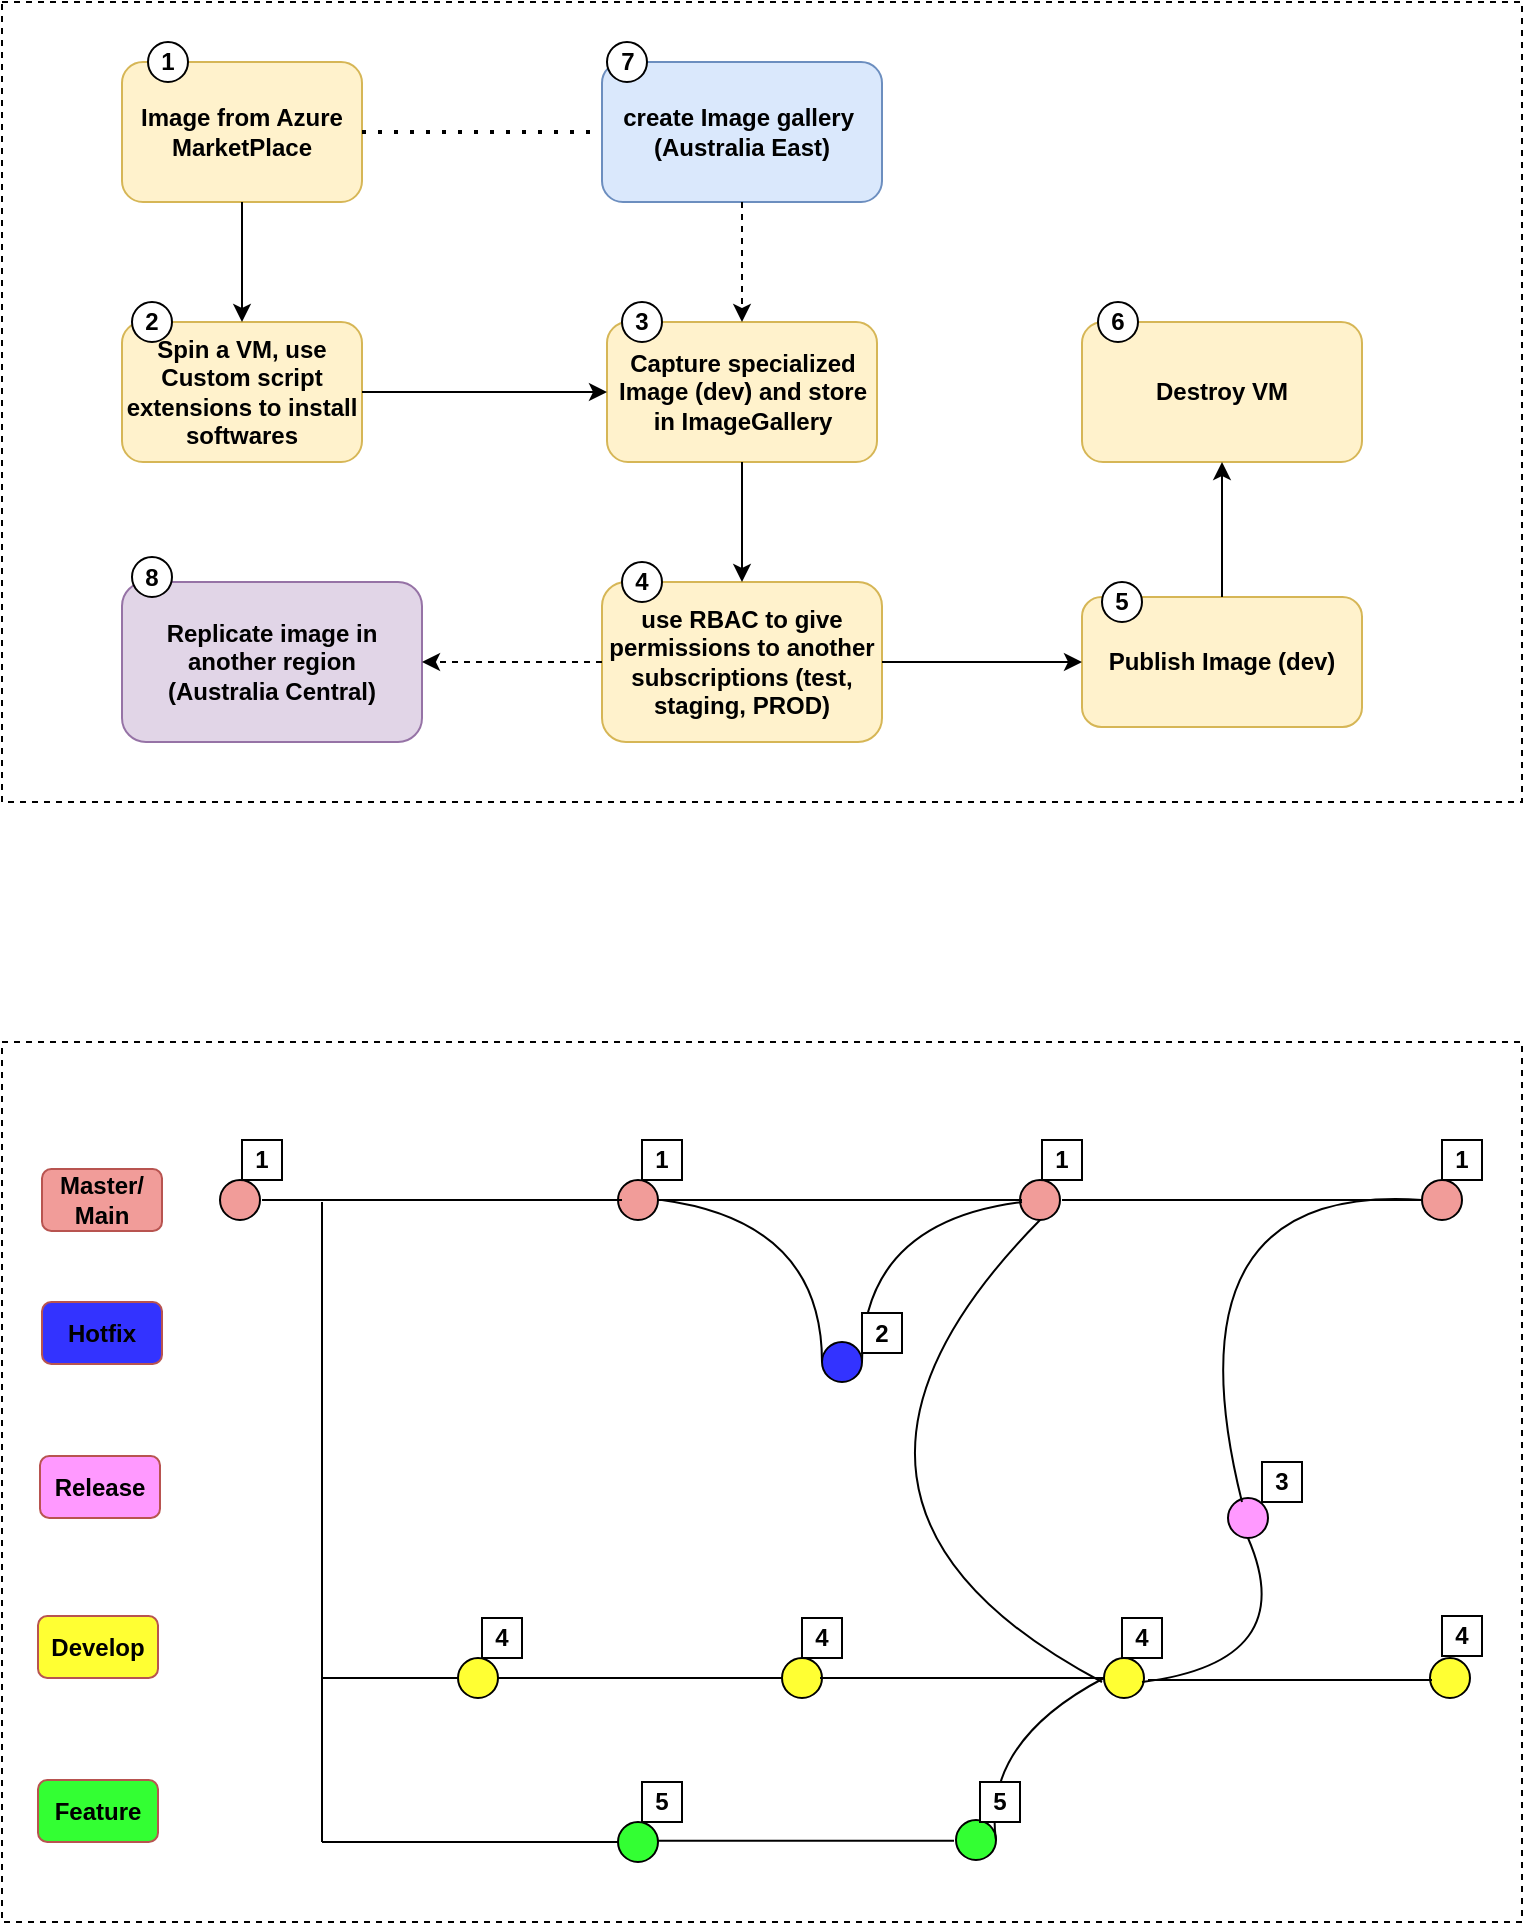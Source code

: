 <mxfile version="20.0.3" type="device"><diagram id="jpl0zMGeiOH93VDaK-WA" name="Page-1"><mxGraphModel dx="1043" dy="571" grid="1" gridSize="10" guides="1" tooltips="1" connect="1" arrows="1" fold="1" page="1" pageScale="1" pageWidth="850" pageHeight="1100" math="0" shadow="0"><root><mxCell id="0"/><mxCell id="1" parent="0"/><mxCell id="XXYKKch8qhdl0U5ma4gg-126" value="" style="group" parent="1" vertex="1" connectable="0"><mxGeometry x="40" y="40" width="760" height="400" as="geometry"/></mxCell><mxCell id="XXYKKch8qhdl0U5ma4gg-1" value="" style="rounded=0;whiteSpace=wrap;html=1;dashed=1;" parent="XXYKKch8qhdl0U5ma4gg-126" vertex="1"><mxGeometry width="760" height="400" as="geometry"/></mxCell><mxCell id="XXYKKch8qhdl0U5ma4gg-2" value="&lt;b&gt;Image from Azure MarketPlace&lt;/b&gt;" style="rounded=1;whiteSpace=wrap;html=1;fillColor=#fff2cc;strokeColor=#d6b656;" parent="XXYKKch8qhdl0U5ma4gg-126" vertex="1"><mxGeometry x="60" y="30" width="120" height="70" as="geometry"/></mxCell><mxCell id="XXYKKch8qhdl0U5ma4gg-3" value="&lt;b&gt;Spin a VM, use Custom script extensions to install softwares&lt;/b&gt;" style="rounded=1;whiteSpace=wrap;html=1;fillColor=#fff2cc;strokeColor=#d6b656;" parent="XXYKKch8qhdl0U5ma4gg-126" vertex="1"><mxGeometry x="60" y="160" width="120" height="70" as="geometry"/></mxCell><mxCell id="XXYKKch8qhdl0U5ma4gg-5" value="&lt;b&gt;Capture specialized Image (dev) and store in ImageGallery&lt;/b&gt;" style="rounded=1;whiteSpace=wrap;html=1;fillColor=#fff2cc;strokeColor=#d6b656;" parent="XXYKKch8qhdl0U5ma4gg-126" vertex="1"><mxGeometry x="302.5" y="160" width="135" height="70" as="geometry"/></mxCell><mxCell id="XXYKKch8qhdl0U5ma4gg-7" value="&lt;b&gt;create Image gallery&amp;nbsp; (Australia East)&lt;/b&gt;" style="rounded=1;whiteSpace=wrap;html=1;fillColor=#dae8fc;strokeColor=#6c8ebf;" parent="XXYKKch8qhdl0U5ma4gg-126" vertex="1"><mxGeometry x="300" y="30" width="140" height="70" as="geometry"/></mxCell><mxCell id="XXYKKch8qhdl0U5ma4gg-9" value="&lt;b&gt;use RBAC to give permissions to another subscriptions (test, staging, PROD)&lt;/b&gt;" style="rounded=1;whiteSpace=wrap;html=1;fillColor=#fff2cc;strokeColor=#d6b656;" parent="XXYKKch8qhdl0U5ma4gg-126" vertex="1"><mxGeometry x="300" y="290" width="140" height="80" as="geometry"/></mxCell><mxCell id="XXYKKch8qhdl0U5ma4gg-11" value="&lt;b&gt;Publish Image (dev)&lt;/b&gt;" style="rounded=1;whiteSpace=wrap;html=1;fillColor=#fff2cc;strokeColor=#d6b656;" parent="XXYKKch8qhdl0U5ma4gg-126" vertex="1"><mxGeometry x="540" y="297.5" width="140" height="65" as="geometry"/></mxCell><mxCell id="XXYKKch8qhdl0U5ma4gg-12" value="&lt;b&gt;Replicate image in another region &lt;br&gt;(Australia Central)&lt;/b&gt;" style="rounded=1;whiteSpace=wrap;html=1;fillColor=#e1d5e7;strokeColor=#9673a6;" parent="XXYKKch8qhdl0U5ma4gg-126" vertex="1"><mxGeometry x="60" y="290" width="150" height="80" as="geometry"/></mxCell><mxCell id="XXYKKch8qhdl0U5ma4gg-17" value="" style="endArrow=classic;html=1;rounded=0;exitX=0.5;exitY=1;exitDx=0;exitDy=0;entryX=0.5;entryY=0;entryDx=0;entryDy=0;" parent="XXYKKch8qhdl0U5ma4gg-126" source="XXYKKch8qhdl0U5ma4gg-2" target="XXYKKch8qhdl0U5ma4gg-3" edge="1"><mxGeometry width="50" height="50" relative="1" as="geometry"><mxPoint x="330" y="170" as="sourcePoint"/><mxPoint x="380" y="120" as="targetPoint"/></mxGeometry></mxCell><mxCell id="XXYKKch8qhdl0U5ma4gg-18" value="" style="endArrow=classic;html=1;rounded=0;exitX=1;exitY=0.5;exitDx=0;exitDy=0;entryX=0;entryY=0.5;entryDx=0;entryDy=0;" parent="XXYKKch8qhdl0U5ma4gg-126" source="XXYKKch8qhdl0U5ma4gg-3" target="XXYKKch8qhdl0U5ma4gg-5" edge="1"><mxGeometry width="50" height="50" relative="1" as="geometry"><mxPoint x="330" y="170" as="sourcePoint"/><mxPoint x="380" y="120" as="targetPoint"/></mxGeometry></mxCell><mxCell id="XXYKKch8qhdl0U5ma4gg-19" value="" style="endArrow=classic;html=1;rounded=0;entryX=0.5;entryY=0;entryDx=0;entryDy=0;exitX=0.5;exitY=1;exitDx=0;exitDy=0;dashed=1;" parent="XXYKKch8qhdl0U5ma4gg-126" source="XXYKKch8qhdl0U5ma4gg-7" target="XXYKKch8qhdl0U5ma4gg-5" edge="1"><mxGeometry width="50" height="50" relative="1" as="geometry"><mxPoint x="330" y="170" as="sourcePoint"/><mxPoint x="380" y="120" as="targetPoint"/></mxGeometry></mxCell><mxCell id="XXYKKch8qhdl0U5ma4gg-21" value="" style="endArrow=classic;html=1;rounded=0;exitX=0.5;exitY=1;exitDx=0;exitDy=0;" parent="XXYKKch8qhdl0U5ma4gg-126" source="XXYKKch8qhdl0U5ma4gg-5" target="XXYKKch8qhdl0U5ma4gg-9" edge="1"><mxGeometry width="50" height="50" relative="1" as="geometry"><mxPoint x="330" y="160" as="sourcePoint"/><mxPoint x="380" y="110" as="targetPoint"/></mxGeometry></mxCell><mxCell id="XXYKKch8qhdl0U5ma4gg-22" value="" style="endArrow=classic;html=1;rounded=0;exitX=0;exitY=0.5;exitDx=0;exitDy=0;entryX=1;entryY=0.5;entryDx=0;entryDy=0;dashed=1;" parent="XXYKKch8qhdl0U5ma4gg-126" source="XXYKKch8qhdl0U5ma4gg-9" target="XXYKKch8qhdl0U5ma4gg-12" edge="1"><mxGeometry width="50" height="50" relative="1" as="geometry"><mxPoint x="327.5" y="240" as="sourcePoint"/><mxPoint x="480" y="320" as="targetPoint"/></mxGeometry></mxCell><mxCell id="XXYKKch8qhdl0U5ma4gg-25" value="&lt;b&gt;Destroy VM&lt;/b&gt;" style="rounded=1;whiteSpace=wrap;html=1;fillColor=#fff2cc;strokeColor=#d6b656;" parent="XXYKKch8qhdl0U5ma4gg-126" vertex="1"><mxGeometry x="540" y="160" width="140" height="70" as="geometry"/></mxCell><mxCell id="XXYKKch8qhdl0U5ma4gg-27" value="" style="endArrow=classic;html=1;rounded=0;exitX=0.5;exitY=0;exitDx=0;exitDy=0;entryX=0.5;entryY=1;entryDx=0;entryDy=0;" parent="XXYKKch8qhdl0U5ma4gg-126" source="XXYKKch8qhdl0U5ma4gg-11" target="XXYKKch8qhdl0U5ma4gg-25" edge="1"><mxGeometry width="50" height="50" relative="1" as="geometry"><mxPoint x="549" y="189" as="sourcePoint"/><mxPoint x="619" y="189" as="targetPoint"/></mxGeometry></mxCell><mxCell id="XXYKKch8qhdl0U5ma4gg-29" value="" style="endArrow=classic;html=1;rounded=0;exitX=1;exitY=0.5;exitDx=0;exitDy=0;" parent="XXYKKch8qhdl0U5ma4gg-126" source="XXYKKch8qhdl0U5ma4gg-9" target="XXYKKch8qhdl0U5ma4gg-11" edge="1"><mxGeometry width="50" height="50" relative="1" as="geometry"><mxPoint x="559" y="199" as="sourcePoint"/><mxPoint x="610" y="200" as="targetPoint"/></mxGeometry></mxCell><mxCell id="XXYKKch8qhdl0U5ma4gg-30" value="" style="endArrow=none;dashed=1;html=1;dashPattern=1 3;strokeWidth=2;rounded=0;exitX=1;exitY=0.5;exitDx=0;exitDy=0;" parent="XXYKKch8qhdl0U5ma4gg-126" source="XXYKKch8qhdl0U5ma4gg-2" target="XXYKKch8qhdl0U5ma4gg-7" edge="1"><mxGeometry width="50" height="50" relative="1" as="geometry"><mxPoint x="330" y="260" as="sourcePoint"/><mxPoint x="380" y="210" as="targetPoint"/></mxGeometry></mxCell><mxCell id="vHMFxu28jKsUWPcoGD1e-5" value="&lt;b&gt;1&lt;/b&gt;" style="ellipse;whiteSpace=wrap;html=1;aspect=fixed;" vertex="1" parent="XXYKKch8qhdl0U5ma4gg-126"><mxGeometry x="73" y="20" width="20" height="20" as="geometry"/></mxCell><mxCell id="vHMFxu28jKsUWPcoGD1e-7" value="&lt;b&gt;2&lt;/b&gt;" style="ellipse;whiteSpace=wrap;html=1;aspect=fixed;" vertex="1" parent="XXYKKch8qhdl0U5ma4gg-126"><mxGeometry x="65" y="150" width="20" height="20" as="geometry"/></mxCell><mxCell id="vHMFxu28jKsUWPcoGD1e-9" value="&lt;b&gt;7&lt;/b&gt;" style="ellipse;whiteSpace=wrap;html=1;aspect=fixed;" vertex="1" parent="XXYKKch8qhdl0U5ma4gg-126"><mxGeometry x="302.5" y="20" width="20" height="20" as="geometry"/></mxCell><mxCell id="vHMFxu28jKsUWPcoGD1e-10" value="&lt;b&gt;3&lt;/b&gt;" style="ellipse;whiteSpace=wrap;html=1;aspect=fixed;" vertex="1" parent="XXYKKch8qhdl0U5ma4gg-126"><mxGeometry x="310" y="150" width="20" height="20" as="geometry"/></mxCell><mxCell id="vHMFxu28jKsUWPcoGD1e-11" value="&lt;b&gt;4&lt;/b&gt;" style="ellipse;whiteSpace=wrap;html=1;aspect=fixed;" vertex="1" parent="XXYKKch8qhdl0U5ma4gg-126"><mxGeometry x="310" y="280" width="20" height="20" as="geometry"/></mxCell><mxCell id="vHMFxu28jKsUWPcoGD1e-12" value="&lt;b&gt;8&lt;/b&gt;" style="ellipse;whiteSpace=wrap;html=1;aspect=fixed;" vertex="1" parent="XXYKKch8qhdl0U5ma4gg-126"><mxGeometry x="65" y="277.5" width="20" height="20" as="geometry"/></mxCell><mxCell id="vHMFxu28jKsUWPcoGD1e-13" value="&lt;b&gt;5&lt;/b&gt;" style="ellipse;whiteSpace=wrap;html=1;aspect=fixed;" vertex="1" parent="XXYKKch8qhdl0U5ma4gg-126"><mxGeometry x="550" y="290" width="20" height="20" as="geometry"/></mxCell><mxCell id="vHMFxu28jKsUWPcoGD1e-15" value="&lt;b&gt;6&lt;/b&gt;" style="ellipse;whiteSpace=wrap;html=1;aspect=fixed;" vertex="1" parent="XXYKKch8qhdl0U5ma4gg-126"><mxGeometry x="548" y="150" width="20" height="20" as="geometry"/></mxCell><mxCell id="XXYKKch8qhdl0U5ma4gg-127" value="" style="group" parent="1" vertex="1" connectable="0"><mxGeometry x="40" y="560" width="760" height="440" as="geometry"/></mxCell><mxCell id="XXYKKch8qhdl0U5ma4gg-55" value="" style="endArrow=none;html=1;exitX=0;exitY=0.5;exitDx=0;exitDy=0;rounded=1;startArrow=none;" parent="XXYKKch8qhdl0U5ma4gg-127" source="XXYKKch8qhdl0U5ma4gg-33" edge="1"><mxGeometry width="50" height="50" relative="1" as="geometry"><mxPoint x="60" y="170" as="sourcePoint"/><mxPoint x="110" y="80" as="targetPoint"/><Array as="points"/></mxGeometry></mxCell><mxCell id="XXYKKch8qhdl0U5ma4gg-33" value="" style="ellipse;whiteSpace=wrap;html=1;aspect=fixed;fillColor=#F19C99;" parent="XXYKKch8qhdl0U5ma4gg-127" vertex="1"><mxGeometry x="109" y="69" width="20" height="20" as="geometry"/></mxCell><mxCell id="XXYKKch8qhdl0U5ma4gg-80" value="" style="ellipse;whiteSpace=wrap;html=1;aspect=fixed;fillColor=#F19C99;" parent="XXYKKch8qhdl0U5ma4gg-127" vertex="1"><mxGeometry x="308" y="69" width="20" height="20" as="geometry"/></mxCell><mxCell id="XXYKKch8qhdl0U5ma4gg-82" value="" style="ellipse;whiteSpace=wrap;html=1;aspect=fixed;fillColor=#F19C99;" parent="XXYKKch8qhdl0U5ma4gg-127" vertex="1"><mxGeometry x="509" y="69" width="20" height="20" as="geometry"/></mxCell><mxCell id="XXYKKch8qhdl0U5ma4gg-71" value="" style="endArrow=none;html=1;rounded=0;entryX=1;entryY=0.5;entryDx=0;entryDy=0;startArrow=none;" parent="XXYKKch8qhdl0U5ma4gg-127" target="XXYKKch8qhdl0U5ma4gg-80" edge="1"><mxGeometry width="50" height="50" relative="1" as="geometry"><mxPoint x="510" y="79" as="sourcePoint"/><mxPoint x="474" y="79" as="targetPoint"/></mxGeometry></mxCell><mxCell id="XXYKKch8qhdl0U5ma4gg-84" value="" style="endArrow=none;html=1;rounded=0;exitX=1;exitY=0.5;exitDx=0;exitDy=0;entryX=0;entryY=0.5;entryDx=0;entryDy=0;startArrow=none;" parent="XXYKKch8qhdl0U5ma4gg-127" source="XXYKKch8qhdl0U5ma4gg-85" edge="1"><mxGeometry width="50" height="50" relative="1" as="geometry"><mxPoint x="525" y="78.67" as="sourcePoint"/><mxPoint x="730" y="78.67" as="targetPoint"/></mxGeometry></mxCell><mxCell id="XXYKKch8qhdl0U5ma4gg-87" value="" style="endArrow=none;html=1;rounded=0;" parent="XXYKKch8qhdl0U5ma4gg-127" edge="1"><mxGeometry width="50" height="50" relative="1" as="geometry"><mxPoint x="130" y="79" as="sourcePoint"/><mxPoint x="310" y="79" as="targetPoint"/></mxGeometry></mxCell><mxCell id="XXYKKch8qhdl0U5ma4gg-85" value="" style="ellipse;whiteSpace=wrap;html=1;aspect=fixed;fillColor=#F19C99;" parent="XXYKKch8qhdl0U5ma4gg-127" vertex="1"><mxGeometry x="710" y="69" width="20" height="20" as="geometry"/></mxCell><mxCell id="XXYKKch8qhdl0U5ma4gg-88" value="" style="endArrow=none;html=1;rounded=0;entryX=0;entryY=0.5;entryDx=0;entryDy=0;" parent="XXYKKch8qhdl0U5ma4gg-127" target="XXYKKch8qhdl0U5ma4gg-85" edge="1"><mxGeometry width="50" height="50" relative="1" as="geometry"><mxPoint x="530" y="79" as="sourcePoint"/><mxPoint x="730" y="78.67" as="targetPoint"/></mxGeometry></mxCell><mxCell id="XXYKKch8qhdl0U5ma4gg-90" value="&lt;b&gt;&lt;br&gt;Master/&lt;br&gt;Main&lt;br&gt;&lt;br&gt;&lt;/b&gt;" style="rounded=1;whiteSpace=wrap;html=1;fillColor=#F19C99;strokeColor=#b85450;" parent="XXYKKch8qhdl0U5ma4gg-127" vertex="1"><mxGeometry x="20" y="63.5" width="60" height="31" as="geometry"/></mxCell><mxCell id="XXYKKch8qhdl0U5ma4gg-91" value="&lt;b&gt;Hotfix&lt;/b&gt;" style="rounded=1;whiteSpace=wrap;html=1;fillColor=#3333FF;strokeColor=#b85450;" parent="XXYKKch8qhdl0U5ma4gg-127" vertex="1"><mxGeometry x="20" y="130" width="60" height="31" as="geometry"/></mxCell><mxCell id="XXYKKch8qhdl0U5ma4gg-92" value="" style="ellipse;whiteSpace=wrap;html=1;aspect=fixed;fillColor=#3333FF;" parent="XXYKKch8qhdl0U5ma4gg-127" vertex="1"><mxGeometry x="410" y="150" width="20" height="20" as="geometry"/></mxCell><mxCell id="XXYKKch8qhdl0U5ma4gg-94" value="" style="endArrow=none;html=1;exitX=0;exitY=0.5;exitDx=0;exitDy=0;curved=1;" parent="XXYKKch8qhdl0U5ma4gg-127" source="XXYKKch8qhdl0U5ma4gg-92" edge="1"><mxGeometry width="50" height="50" relative="1" as="geometry"><mxPoint x="330" y="280" as="sourcePoint"/><mxPoint x="330" y="79" as="targetPoint"/><Array as="points"><mxPoint x="410" y="90"/></Array></mxGeometry></mxCell><mxCell id="XXYKKch8qhdl0U5ma4gg-95" value="" style="endArrow=none;html=1;exitX=1;exitY=0.5;exitDx=0;exitDy=0;curved=1;" parent="XXYKKch8qhdl0U5ma4gg-127" source="XXYKKch8qhdl0U5ma4gg-92" edge="1"><mxGeometry width="50" height="50" relative="1" as="geometry"><mxPoint x="330" y="280" as="sourcePoint"/><mxPoint x="510" y="80" as="targetPoint"/><Array as="points"><mxPoint x="430" y="90"/></Array></mxGeometry></mxCell><mxCell id="XXYKKch8qhdl0U5ma4gg-97" value="&lt;b&gt;Release&lt;/b&gt;" style="rounded=1;whiteSpace=wrap;html=1;fillColor=#FF99FF;strokeColor=#b85450;" parent="XXYKKch8qhdl0U5ma4gg-127" vertex="1"><mxGeometry x="19" y="207" width="60" height="31" as="geometry"/></mxCell><mxCell id="XXYKKch8qhdl0U5ma4gg-98" value="" style="ellipse;whiteSpace=wrap;html=1;aspect=fixed;fillColor=#FFFF33;" parent="XXYKKch8qhdl0U5ma4gg-127" vertex="1"><mxGeometry x="390" y="308" width="20" height="20" as="geometry"/></mxCell><mxCell id="XXYKKch8qhdl0U5ma4gg-99" value="" style="ellipse;whiteSpace=wrap;html=1;aspect=fixed;fillColor=#FF99FF;" parent="XXYKKch8qhdl0U5ma4gg-127" vertex="1"><mxGeometry x="613" y="228" width="20" height="20" as="geometry"/></mxCell><mxCell id="XXYKKch8qhdl0U5ma4gg-100" value="" style="ellipse;whiteSpace=wrap;html=1;aspect=fixed;fillColor=#FFFF33;" parent="XXYKKch8qhdl0U5ma4gg-127" vertex="1"><mxGeometry x="714" y="308" width="20" height="20" as="geometry"/></mxCell><mxCell id="XXYKKch8qhdl0U5ma4gg-101" value="&lt;b&gt;Feature&lt;/b&gt;" style="rounded=1;whiteSpace=wrap;html=1;fillColor=#33FF33;strokeColor=#b85450;" parent="XXYKKch8qhdl0U5ma4gg-127" vertex="1"><mxGeometry x="18" y="369" width="60" height="31" as="geometry"/></mxCell><mxCell id="XXYKKch8qhdl0U5ma4gg-102" value="&lt;b&gt;Develop&lt;/b&gt;" style="rounded=1;whiteSpace=wrap;html=1;fillColor=#FFFF33;strokeColor=#b85450;" parent="XXYKKch8qhdl0U5ma4gg-127" vertex="1"><mxGeometry x="18" y="287" width="60" height="31" as="geometry"/></mxCell><mxCell id="XXYKKch8qhdl0U5ma4gg-104" value="" style="ellipse;whiteSpace=wrap;html=1;aspect=fixed;fillColor=#FFFF33;" parent="XXYKKch8qhdl0U5ma4gg-127" vertex="1"><mxGeometry x="228" y="308" width="20" height="20" as="geometry"/></mxCell><mxCell id="XXYKKch8qhdl0U5ma4gg-105" value="" style="ellipse;whiteSpace=wrap;html=1;aspect=fixed;fillColor=#FFFF33;" parent="XXYKKch8qhdl0U5ma4gg-127" vertex="1"><mxGeometry x="551" y="308" width="20" height="20" as="geometry"/></mxCell><mxCell id="XXYKKch8qhdl0U5ma4gg-106" value="" style="endArrow=none;html=1;rounded=0;exitX=1;exitY=0.5;exitDx=0;exitDy=0;entryX=0;entryY=0.5;entryDx=0;entryDy=0;" parent="XXYKKch8qhdl0U5ma4gg-127" source="XXYKKch8qhdl0U5ma4gg-104" target="XXYKKch8qhdl0U5ma4gg-98" edge="1"><mxGeometry width="50" height="50" relative="1" as="geometry"><mxPoint x="330" y="280" as="sourcePoint"/><mxPoint x="380" y="230" as="targetPoint"/></mxGeometry></mxCell><mxCell id="XXYKKch8qhdl0U5ma4gg-107" value="" style="endArrow=none;html=1;rounded=0;exitX=1;exitY=0.5;exitDx=0;exitDy=0;entryX=0;entryY=0.5;entryDx=0;entryDy=0;" parent="XXYKKch8qhdl0U5ma4gg-127" edge="1"><mxGeometry width="50" height="50" relative="1" as="geometry"><mxPoint x="409" y="318" as="sourcePoint"/><mxPoint x="551" y="318" as="targetPoint"/></mxGeometry></mxCell><mxCell id="XXYKKch8qhdl0U5ma4gg-108" value="" style="endArrow=none;html=1;rounded=0;exitX=1;exitY=0.5;exitDx=0;exitDy=0;entryX=0;entryY=0.5;entryDx=0;entryDy=0;" parent="XXYKKch8qhdl0U5ma4gg-127" edge="1"><mxGeometry width="50" height="50" relative="1" as="geometry"><mxPoint x="573" y="319" as="sourcePoint"/><mxPoint x="715" y="319" as="targetPoint"/></mxGeometry></mxCell><mxCell id="XXYKKch8qhdl0U5ma4gg-110" value="" style="endArrow=none;html=1;curved=1;" parent="XXYKKch8qhdl0U5ma4gg-127" edge="1"><mxGeometry width="50" height="50" relative="1" as="geometry"><mxPoint x="620" y="230" as="sourcePoint"/><mxPoint x="710" y="79" as="targetPoint"/><Array as="points"><mxPoint x="580" y="70"/></Array></mxGeometry></mxCell><mxCell id="XXYKKch8qhdl0U5ma4gg-111" value="" style="endArrow=none;html=1;entryX=0.5;entryY=1;entryDx=0;entryDy=0;curved=1;" parent="XXYKKch8qhdl0U5ma4gg-127" target="XXYKKch8qhdl0U5ma4gg-82" edge="1"><mxGeometry width="50" height="50" relative="1" as="geometry"><mxPoint x="550" y="320" as="sourcePoint"/><mxPoint x="380" y="230" as="targetPoint"/><Array as="points"><mxPoint x="380" y="230"/></Array></mxGeometry></mxCell><mxCell id="XXYKKch8qhdl0U5ma4gg-112" value="" style="endArrow=none;html=1;entryX=0.5;entryY=1;entryDx=0;entryDy=0;curved=1;" parent="XXYKKch8qhdl0U5ma4gg-127" target="XXYKKch8qhdl0U5ma4gg-99" edge="1"><mxGeometry width="50" height="50" relative="1" as="geometry"><mxPoint x="570" y="320" as="sourcePoint"/><mxPoint x="380" y="230" as="targetPoint"/><Array as="points"><mxPoint x="650" y="310"/></Array></mxGeometry></mxCell><mxCell id="XXYKKch8qhdl0U5ma4gg-113" value="" style="ellipse;whiteSpace=wrap;html=1;aspect=fixed;fillColor=#33FF33;" parent="XXYKKch8qhdl0U5ma4gg-127" vertex="1"><mxGeometry x="308" y="390" width="20" height="20" as="geometry"/></mxCell><mxCell id="XXYKKch8qhdl0U5ma4gg-114" value="" style="ellipse;whiteSpace=wrap;html=1;aspect=fixed;fillColor=#33FF33;" parent="XXYKKch8qhdl0U5ma4gg-127" vertex="1"><mxGeometry x="477" y="389" width="20" height="20" as="geometry"/></mxCell><mxCell id="XXYKKch8qhdl0U5ma4gg-115" value="" style="endArrow=none;html=1;curved=1;" parent="XXYKKch8qhdl0U5ma4gg-127" edge="1"><mxGeometry width="50" height="50" relative="1" as="geometry"><mxPoint x="160" y="400" as="sourcePoint"/><mxPoint x="160" y="80" as="targetPoint"/></mxGeometry></mxCell><mxCell id="XXYKKch8qhdl0U5ma4gg-116" value="" style="endArrow=none;html=1;curved=1;entryX=0;entryY=0.5;entryDx=0;entryDy=0;" parent="XXYKKch8qhdl0U5ma4gg-127" target="XXYKKch8qhdl0U5ma4gg-104" edge="1"><mxGeometry width="50" height="50" relative="1" as="geometry"><mxPoint x="160" y="318" as="sourcePoint"/><mxPoint x="220" y="320" as="targetPoint"/></mxGeometry></mxCell><mxCell id="XXYKKch8qhdl0U5ma4gg-117" value="" style="endArrow=none;html=1;curved=1;entryX=0;entryY=0.5;entryDx=0;entryDy=0;" parent="XXYKKch8qhdl0U5ma4gg-127" target="XXYKKch8qhdl0U5ma4gg-113" edge="1"><mxGeometry width="50" height="50" relative="1" as="geometry"><mxPoint x="160" y="400" as="sourcePoint"/><mxPoint x="380" y="230" as="targetPoint"/></mxGeometry></mxCell><mxCell id="XXYKKch8qhdl0U5ma4gg-118" value="" style="endArrow=none;html=1;curved=1;entryX=0;entryY=0.5;entryDx=0;entryDy=0;" parent="XXYKKch8qhdl0U5ma4gg-127" edge="1"><mxGeometry width="50" height="50" relative="1" as="geometry"><mxPoint x="328" y="399.33" as="sourcePoint"/><mxPoint x="476" y="399.33" as="targetPoint"/></mxGeometry></mxCell><mxCell id="XXYKKch8qhdl0U5ma4gg-121" value="" style="endArrow=none;html=1;exitX=1;exitY=0.5;exitDx=0;exitDy=0;entryX=0;entryY=0.5;entryDx=0;entryDy=0;curved=1;" parent="XXYKKch8qhdl0U5ma4gg-127" source="XXYKKch8qhdl0U5ma4gg-114" target="XXYKKch8qhdl0U5ma4gg-105" edge="1"><mxGeometry width="50" height="50" relative="1" as="geometry"><mxPoint x="330" y="280" as="sourcePoint"/><mxPoint x="380" y="230" as="targetPoint"/><Array as="points"><mxPoint x="490" y="350"/></Array></mxGeometry></mxCell><mxCell id="XXYKKch8qhdl0U5ma4gg-124" value="" style="rounded=0;whiteSpace=wrap;html=1;dashed=1;fillColor=none;" parent="XXYKKch8qhdl0U5ma4gg-127" vertex="1"><mxGeometry width="760" height="440" as="geometry"/></mxCell><mxCell id="vHMFxu28jKsUWPcoGD1e-18" value="1" style="rounded=0;whiteSpace=wrap;html=1;fontStyle=1" vertex="1" parent="XXYKKch8qhdl0U5ma4gg-127"><mxGeometry x="120" y="49" width="20" height="20" as="geometry"/></mxCell><mxCell id="vHMFxu28jKsUWPcoGD1e-19" value="1" style="rounded=0;whiteSpace=wrap;html=1;fontStyle=1" vertex="1" parent="XXYKKch8qhdl0U5ma4gg-127"><mxGeometry x="320" y="49" width="20" height="20" as="geometry"/></mxCell><mxCell id="vHMFxu28jKsUWPcoGD1e-20" value="1" style="rounded=0;whiteSpace=wrap;html=1;fontStyle=1" vertex="1" parent="XXYKKch8qhdl0U5ma4gg-127"><mxGeometry x="520" y="49" width="20" height="20" as="geometry"/></mxCell><mxCell id="vHMFxu28jKsUWPcoGD1e-21" value="1" style="rounded=0;whiteSpace=wrap;html=1;fontStyle=1" vertex="1" parent="XXYKKch8qhdl0U5ma4gg-127"><mxGeometry x="720" y="49" width="20" height="20" as="geometry"/></mxCell><mxCell id="vHMFxu28jKsUWPcoGD1e-22" value="2" style="rounded=0;whiteSpace=wrap;html=1;fontStyle=1" vertex="1" parent="XXYKKch8qhdl0U5ma4gg-127"><mxGeometry x="430" y="135.5" width="20" height="20" as="geometry"/></mxCell><mxCell id="vHMFxu28jKsUWPcoGD1e-24" value="3" style="rounded=0;whiteSpace=wrap;html=1;fontStyle=1" vertex="1" parent="XXYKKch8qhdl0U5ma4gg-127"><mxGeometry x="630" y="210" width="20" height="20" as="geometry"/></mxCell><mxCell id="vHMFxu28jKsUWPcoGD1e-26" value="4" style="rounded=0;whiteSpace=wrap;html=1;fontStyle=1" vertex="1" parent="XXYKKch8qhdl0U5ma4gg-127"><mxGeometry x="240" y="288" width="20" height="20" as="geometry"/></mxCell><mxCell id="vHMFxu28jKsUWPcoGD1e-27" value="4" style="rounded=0;whiteSpace=wrap;html=1;fontStyle=1" vertex="1" parent="XXYKKch8qhdl0U5ma4gg-127"><mxGeometry x="400" y="288" width="20" height="20" as="geometry"/></mxCell><mxCell id="vHMFxu28jKsUWPcoGD1e-28" value="4" style="rounded=0;whiteSpace=wrap;html=1;fontStyle=1" vertex="1" parent="XXYKKch8qhdl0U5ma4gg-127"><mxGeometry x="560" y="288" width="20" height="20" as="geometry"/></mxCell><mxCell id="vHMFxu28jKsUWPcoGD1e-29" value="4" style="rounded=0;whiteSpace=wrap;html=1;fontStyle=1" vertex="1" parent="XXYKKch8qhdl0U5ma4gg-127"><mxGeometry x="720" y="287" width="20" height="20" as="geometry"/></mxCell><mxCell id="vHMFxu28jKsUWPcoGD1e-30" value="5" style="rounded=0;whiteSpace=wrap;html=1;fontStyle=1" vertex="1" parent="XXYKKch8qhdl0U5ma4gg-127"><mxGeometry x="320" y="370" width="20" height="20" as="geometry"/></mxCell><mxCell id="vHMFxu28jKsUWPcoGD1e-31" value="5" style="rounded=0;whiteSpace=wrap;html=1;fontStyle=1" vertex="1" parent="XXYKKch8qhdl0U5ma4gg-127"><mxGeometry x="489" y="370" width="20" height="20" as="geometry"/></mxCell></root></mxGraphModel></diagram></mxfile>